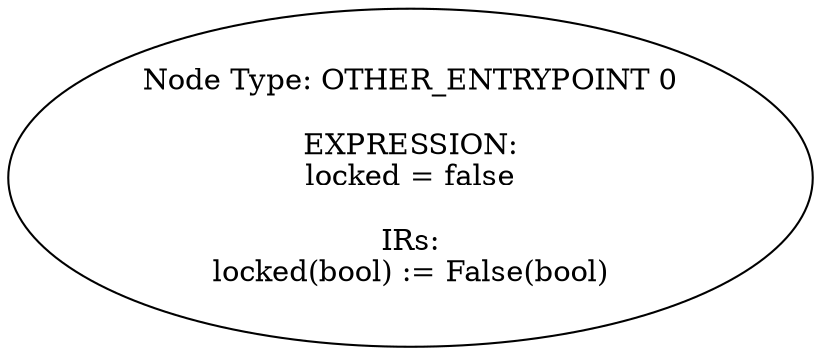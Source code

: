 digraph{
0[label="Node Type: OTHER_ENTRYPOINT 0

EXPRESSION:
locked = false

IRs:
locked(bool) := False(bool)"];
}
